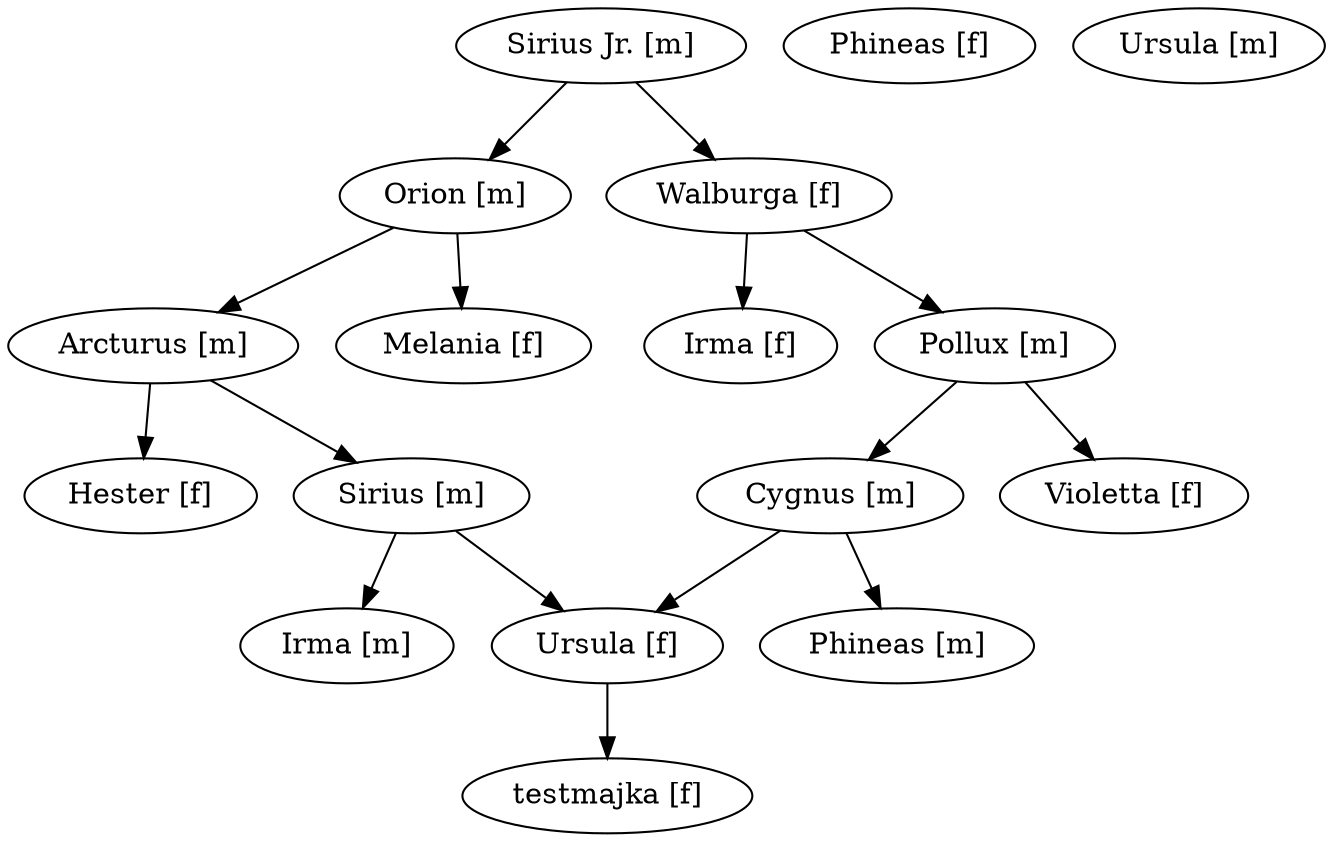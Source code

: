 digraph FamilyTree
{
  "Arcturus [m]" -> "Hester [f]";
  "Arcturus [m]" -> "Sirius [m]";
  "Cygnus [m]" -> "Ursula [f]";
  "Cygnus [m]" -> "Phineas [m]";
  "Hester [f]";
  "Irma [f]";
  "Melania [f]";
  "Orion [m]" -> "Melania [f]";
  "Orion [m]" -> "Arcturus [m]";
  "Phineas [f]";
  "Phineas [m]";
  "Pollux [m]" -> "Violetta [f]";
  "Pollux [m]" -> "Cygnus [m]";
  "Sirius [m]" -> "Ursula [f]";
  "Sirius [m]" -> "Irma [m]";
  "Sirius Jr. [m]" -> "Walburga [f]";
  "Sirius Jr. [m]" -> "Orion [m]";
  "Ursula [f]" -> "testmajka [f]";
  "Ursula [m]";
  "Violetta [f]";
  "Walburga [f]" -> "Irma [f]";
  "Walburga [f]" -> "Pollux [m]";
  "testmajka [f]";
}